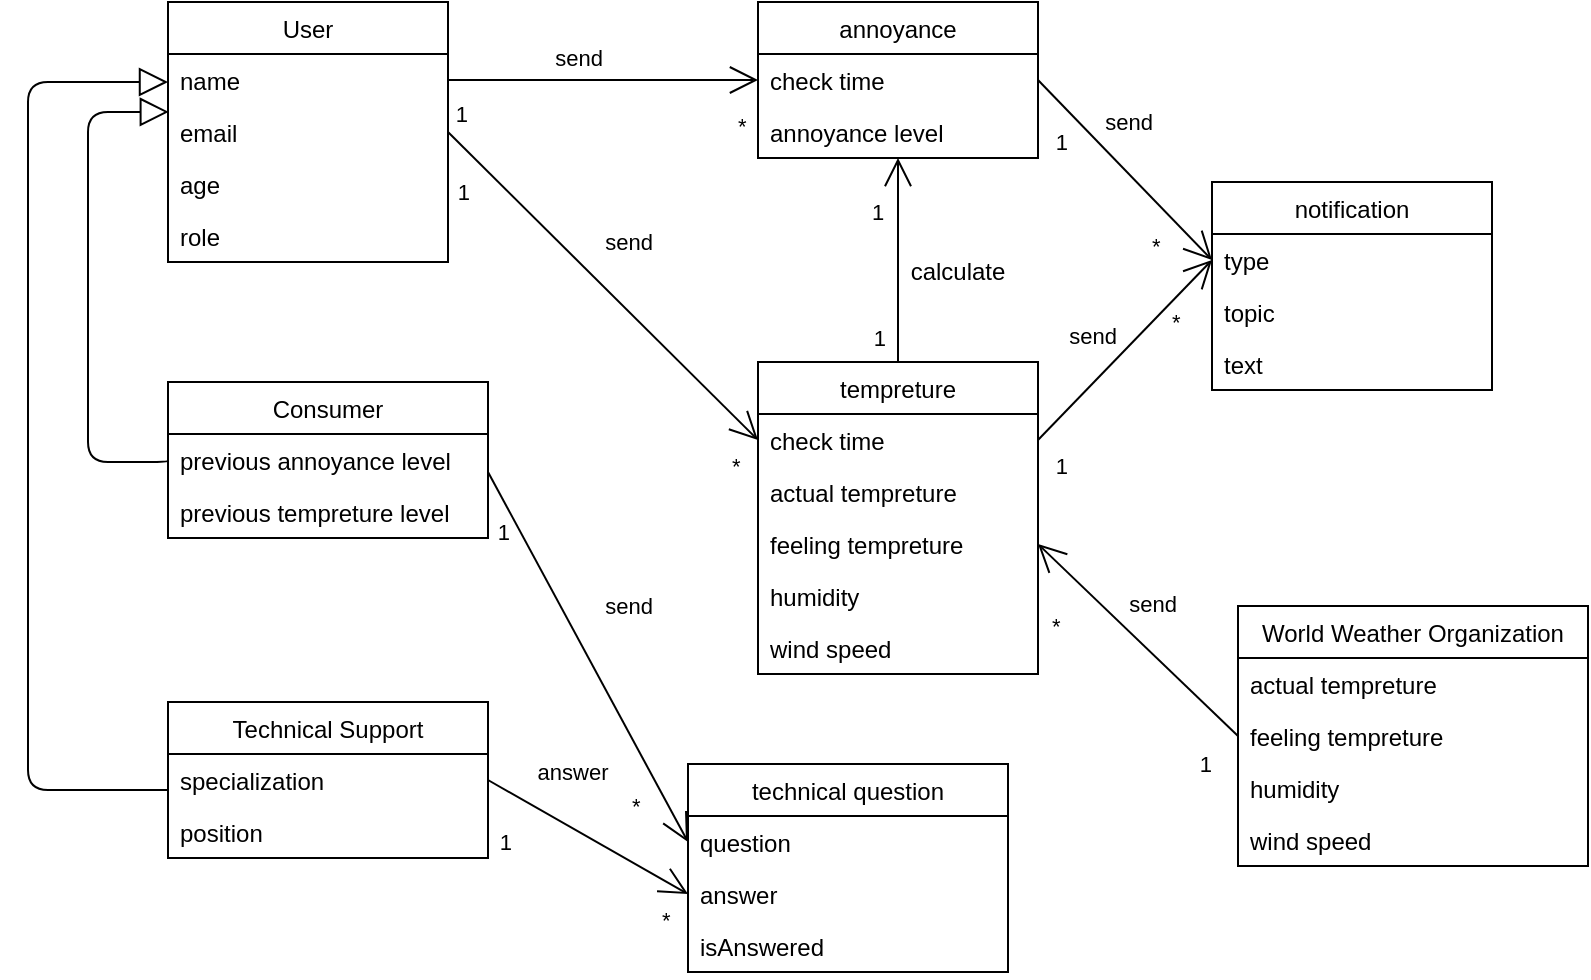 <mxfile version="22.0.4" type="device">
  <diagram id="mCyr1kptdM3YggUfpTlr" name="Page-1">
    <mxGraphModel dx="1393" dy="1978" grid="1" gridSize="10" guides="1" tooltips="1" connect="1" arrows="1" fold="1" page="1" pageScale="1" pageWidth="850" pageHeight="1100" math="0" shadow="0">
      <root>
        <mxCell id="0" />
        <mxCell id="1" parent="0" />
        <mxCell id="RMtQjLJvcsIaxz_irh20-2" value="User" style="swimlane;fontStyle=0;childLayout=stackLayout;horizontal=1;startSize=26;fillColor=none;horizontalStack=0;resizeParent=1;resizeParentMax=0;resizeLast=0;collapsible=1;marginBottom=0;" parent="1" vertex="1">
          <mxGeometry x="280" y="-970" width="140" height="130" as="geometry">
            <mxRectangle x="280" y="-970" width="70" height="30" as="alternateBounds" />
          </mxGeometry>
        </mxCell>
        <mxCell id="RMtQjLJvcsIaxz_irh20-3" value="name" style="text;strokeColor=none;fillColor=none;align=left;verticalAlign=top;spacingLeft=4;spacingRight=4;overflow=hidden;rotatable=0;points=[[0,0.5],[1,0.5]];portConstraint=eastwest;" parent="RMtQjLJvcsIaxz_irh20-2" vertex="1">
          <mxGeometry y="26" width="140" height="26" as="geometry" />
        </mxCell>
        <mxCell id="RMtQjLJvcsIaxz_irh20-4" value="email" style="text;strokeColor=none;fillColor=none;align=left;verticalAlign=top;spacingLeft=4;spacingRight=4;overflow=hidden;rotatable=0;points=[[0,0.5],[1,0.5]];portConstraint=eastwest;" parent="RMtQjLJvcsIaxz_irh20-2" vertex="1">
          <mxGeometry y="52" width="140" height="26" as="geometry" />
        </mxCell>
        <mxCell id="RMtQjLJvcsIaxz_irh20-5" value="age" style="text;strokeColor=none;fillColor=none;align=left;verticalAlign=top;spacingLeft=4;spacingRight=4;overflow=hidden;rotatable=0;points=[[0,0.5],[1,0.5]];portConstraint=eastwest;" parent="RMtQjLJvcsIaxz_irh20-2" vertex="1">
          <mxGeometry y="78" width="140" height="26" as="geometry" />
        </mxCell>
        <mxCell id="RMtQjLJvcsIaxz_irh20-6" value="role" style="text;strokeColor=none;fillColor=none;align=left;verticalAlign=top;spacingLeft=4;spacingRight=4;overflow=hidden;rotatable=0;points=[[0,0.5],[1,0.5]];portConstraint=eastwest;" parent="RMtQjLJvcsIaxz_irh20-2" vertex="1">
          <mxGeometry y="104" width="140" height="26" as="geometry" />
        </mxCell>
        <mxCell id="RMtQjLJvcsIaxz_irh20-8" value="annoyance" style="swimlane;fontStyle=0;childLayout=stackLayout;horizontal=1;startSize=26;fillColor=none;horizontalStack=0;resizeParent=1;resizeParentMax=0;resizeLast=0;collapsible=1;marginBottom=0;" parent="1" vertex="1">
          <mxGeometry x="575" y="-970" width="140" height="78" as="geometry">
            <mxRectangle x="520" y="-940" width="100" height="30" as="alternateBounds" />
          </mxGeometry>
        </mxCell>
        <mxCell id="RMtQjLJvcsIaxz_irh20-9" value="check time" style="text;strokeColor=none;fillColor=none;align=left;verticalAlign=top;spacingLeft=4;spacingRight=4;overflow=hidden;rotatable=0;points=[[0,0.5],[1,0.5]];portConstraint=eastwest;" parent="RMtQjLJvcsIaxz_irh20-8" vertex="1">
          <mxGeometry y="26" width="140" height="26" as="geometry" />
        </mxCell>
        <mxCell id="on-PZeMUi1xkSiczZd_k-5" value="annoyance level" style="text;strokeColor=none;fillColor=none;align=left;verticalAlign=top;spacingLeft=4;spacingRight=4;overflow=hidden;rotatable=0;points=[[0,0.5],[1,0.5]];portConstraint=eastwest;" parent="RMtQjLJvcsIaxz_irh20-8" vertex="1">
          <mxGeometry y="52" width="140" height="26" as="geometry" />
        </mxCell>
        <mxCell id="RMtQjLJvcsIaxz_irh20-15" value="Consumer" style="swimlane;fontStyle=0;childLayout=stackLayout;horizontal=1;startSize=26;fillColor=none;horizontalStack=0;resizeParent=1;resizeParentMax=0;resizeLast=0;collapsible=1;marginBottom=0;" parent="1" vertex="1">
          <mxGeometry x="280" y="-780" width="160" height="78" as="geometry" />
        </mxCell>
        <mxCell id="on-PZeMUi1xkSiczZd_k-28" value="previous annoyance level" style="text;strokeColor=none;fillColor=none;align=left;verticalAlign=top;spacingLeft=4;spacingRight=4;overflow=hidden;rotatable=0;points=[[0,0.5],[1,0.5]];portConstraint=eastwest;" parent="RMtQjLJvcsIaxz_irh20-15" vertex="1">
          <mxGeometry y="26" width="160" height="26" as="geometry" />
        </mxCell>
        <mxCell id="on-PZeMUi1xkSiczZd_k-29" value="previous tempreture level" style="text;strokeColor=none;fillColor=none;align=left;verticalAlign=top;spacingLeft=4;spacingRight=4;overflow=hidden;rotatable=0;points=[[0,0.5],[1,0.5]];portConstraint=eastwest;" parent="RMtQjLJvcsIaxz_irh20-15" vertex="1">
          <mxGeometry y="52" width="160" height="26" as="geometry" />
        </mxCell>
        <mxCell id="RMtQjLJvcsIaxz_irh20-18" value="" style="endArrow=none;html=1;startSize=12;startArrow=block;startFill=0;exitX=0.003;exitY=0.115;exitDx=0;exitDy=0;exitPerimeter=0;edgeStyle=orthogonalEdgeStyle;entryX=0;entryY=0.5;entryDx=0;entryDy=0;" parent="1" source="RMtQjLJvcsIaxz_irh20-4" target="RMtQjLJvcsIaxz_irh20-15" edge="1">
          <mxGeometry relative="1" as="geometry">
            <mxPoint x="200" y="-840" as="sourcePoint" />
            <mxPoint x="240" y="-680" as="targetPoint" />
            <Array as="points">
              <mxPoint x="240" y="-915" />
              <mxPoint x="240" y="-740" />
            </Array>
          </mxGeometry>
        </mxCell>
        <mxCell id="RMtQjLJvcsIaxz_irh20-26" value="" style="endArrow=none;html=1;startSize=12;startArrow=open;startFill=0;entryX=1;entryY=0.5;entryDx=0;entryDy=0;exitX=0;exitY=0.5;exitDx=0;exitDy=0;" parent="1" source="RMtQjLJvcsIaxz_irh20-9" target="RMtQjLJvcsIaxz_irh20-3" edge="1">
          <mxGeometry relative="1" as="geometry">
            <mxPoint x="460.42" y="-960" as="sourcePoint" />
            <mxPoint x="460" y="-758.99" as="targetPoint" />
          </mxGeometry>
        </mxCell>
        <mxCell id="RMtQjLJvcsIaxz_irh20-27" value="*" style="edgeLabel;resizable=0;html=1;align=left;verticalAlign=bottom;" parent="RMtQjLJvcsIaxz_irh20-26" connectable="0" vertex="1">
          <mxGeometry x="-1" relative="1" as="geometry">
            <mxPoint x="-12" y="31" as="offset" />
          </mxGeometry>
        </mxCell>
        <mxCell id="RMtQjLJvcsIaxz_irh20-28" value="1" style="edgeLabel;resizable=0;html=1;align=right;verticalAlign=bottom;" parent="RMtQjLJvcsIaxz_irh20-26" connectable="0" vertex="1">
          <mxGeometry x="1" relative="1" as="geometry">
            <mxPoint x="10" y="25" as="offset" />
          </mxGeometry>
        </mxCell>
        <mxCell id="RMtQjLJvcsIaxz_irh20-30" value="send" style="edgeLabel;html=1;align=center;verticalAlign=middle;resizable=0;points=[];" parent="RMtQjLJvcsIaxz_irh20-26" vertex="1" connectable="0">
          <mxGeometry x="0.17" y="2" relative="1" as="geometry">
            <mxPoint y="-13" as="offset" />
          </mxGeometry>
        </mxCell>
        <mxCell id="on-PZeMUi1xkSiczZd_k-21" value="tempreture" style="swimlane;fontStyle=0;childLayout=stackLayout;horizontal=1;startSize=26;fillColor=none;horizontalStack=0;resizeParent=1;resizeParentMax=0;resizeLast=0;collapsible=1;marginBottom=0;" parent="1" vertex="1">
          <mxGeometry x="575" y="-790" width="140" height="156" as="geometry">
            <mxRectangle x="520" y="-940" width="100" height="30" as="alternateBounds" />
          </mxGeometry>
        </mxCell>
        <mxCell id="on-PZeMUi1xkSiczZd_k-22" value="check time" style="text;strokeColor=none;fillColor=none;align=left;verticalAlign=top;spacingLeft=4;spacingRight=4;overflow=hidden;rotatable=0;points=[[0,0.5],[1,0.5]];portConstraint=eastwest;" parent="on-PZeMUi1xkSiczZd_k-21" vertex="1">
          <mxGeometry y="26" width="140" height="26" as="geometry" />
        </mxCell>
        <mxCell id="on-PZeMUi1xkSiczZd_k-23" value="actual tempreture" style="text;strokeColor=none;fillColor=none;align=left;verticalAlign=top;spacingLeft=4;spacingRight=4;overflow=hidden;rotatable=0;points=[[0,0.5],[1,0.5]];portConstraint=eastwest;" parent="on-PZeMUi1xkSiczZd_k-21" vertex="1">
          <mxGeometry y="52" width="140" height="26" as="geometry" />
        </mxCell>
        <mxCell id="mB4jdyPRa3ee71fcsnOd-5" value="feeling tempreture" style="text;strokeColor=none;fillColor=none;align=left;verticalAlign=top;spacingLeft=4;spacingRight=4;overflow=hidden;rotatable=0;points=[[0,0.5],[1,0.5]];portConstraint=eastwest;" parent="on-PZeMUi1xkSiczZd_k-21" vertex="1">
          <mxGeometry y="78" width="140" height="26" as="geometry" />
        </mxCell>
        <mxCell id="mB4jdyPRa3ee71fcsnOd-6" value="humidity" style="text;strokeColor=none;fillColor=none;align=left;verticalAlign=top;spacingLeft=4;spacingRight=4;overflow=hidden;rotatable=0;points=[[0,0.5],[1,0.5]];portConstraint=eastwest;" parent="on-PZeMUi1xkSiczZd_k-21" vertex="1">
          <mxGeometry y="104" width="140" height="26" as="geometry" />
        </mxCell>
        <mxCell id="mB4jdyPRa3ee71fcsnOd-7" value="wind speed" style="text;strokeColor=none;fillColor=none;align=left;verticalAlign=top;spacingLeft=4;spacingRight=4;overflow=hidden;rotatable=0;points=[[0,0.5],[1,0.5]];portConstraint=eastwest;" parent="on-PZeMUi1xkSiczZd_k-21" vertex="1">
          <mxGeometry y="130" width="140" height="26" as="geometry" />
        </mxCell>
        <mxCell id="on-PZeMUi1xkSiczZd_k-36" value="send" style="edgeLabel;html=1;align=center;verticalAlign=middle;resizable=0;points=[];" parent="1" vertex="1" connectable="0">
          <mxGeometry x="510" y="-850" as="geometry" />
        </mxCell>
        <mxCell id="on-PZeMUi1xkSiczZd_k-38" value="" style="endArrow=none;html=1;startSize=12;startArrow=open;startFill=0;entryX=0.5;entryY=0;entryDx=0;entryDy=0;" parent="1" source="on-PZeMUi1xkSiczZd_k-5" target="on-PZeMUi1xkSiczZd_k-21" edge="1">
          <mxGeometry relative="1" as="geometry">
            <mxPoint x="585" y="-921" as="sourcePoint" />
            <mxPoint x="485" y="-921" as="targetPoint" />
          </mxGeometry>
        </mxCell>
        <mxCell id="on-PZeMUi1xkSiczZd_k-39" value="1" style="edgeLabel;resizable=0;html=1;align=left;verticalAlign=bottom;" parent="on-PZeMUi1xkSiczZd_k-38" connectable="0" vertex="1">
          <mxGeometry x="-1" relative="1" as="geometry">
            <mxPoint x="-15" y="35" as="offset" />
          </mxGeometry>
        </mxCell>
        <mxCell id="on-PZeMUi1xkSiczZd_k-40" value="1" style="edgeLabel;resizable=0;html=1;align=right;verticalAlign=bottom;" parent="on-PZeMUi1xkSiczZd_k-38" connectable="0" vertex="1">
          <mxGeometry x="1" relative="1" as="geometry">
            <mxPoint x="-6" y="-4" as="offset" />
          </mxGeometry>
        </mxCell>
        <mxCell id="on-PZeMUi1xkSiczZd_k-42" value="calculate" style="text;html=1;strokeColor=none;fillColor=none;align=center;verticalAlign=middle;whiteSpace=wrap;rounded=0;" parent="1" vertex="1">
          <mxGeometry x="645" y="-850" width="60" height="30" as="geometry" />
        </mxCell>
        <mxCell id="on-PZeMUi1xkSiczZd_k-46" value="" style="endArrow=none;html=1;startSize=12;startArrow=open;startFill=0;entryX=1;entryY=0.5;entryDx=0;entryDy=0;exitX=0;exitY=0.5;exitDx=0;exitDy=0;" parent="1" source="on-PZeMUi1xkSiczZd_k-22" target="RMtQjLJvcsIaxz_irh20-4" edge="1">
          <mxGeometry relative="1" as="geometry">
            <mxPoint x="600" y="-882" as="sourcePoint" />
            <mxPoint x="600" y="-780" as="targetPoint" />
          </mxGeometry>
        </mxCell>
        <mxCell id="on-PZeMUi1xkSiczZd_k-47" value="*" style="edgeLabel;resizable=0;html=1;align=left;verticalAlign=bottom;" parent="on-PZeMUi1xkSiczZd_k-46" connectable="0" vertex="1">
          <mxGeometry x="-1" relative="1" as="geometry">
            <mxPoint x="-15" y="21" as="offset" />
          </mxGeometry>
        </mxCell>
        <mxCell id="on-PZeMUi1xkSiczZd_k-48" value="1" style="edgeLabel;resizable=0;html=1;align=right;verticalAlign=bottom;" parent="on-PZeMUi1xkSiczZd_k-46" connectable="0" vertex="1">
          <mxGeometry x="1" relative="1" as="geometry">
            <mxPoint x="12" y="39" as="offset" />
          </mxGeometry>
        </mxCell>
        <mxCell id="on-PZeMUi1xkSiczZd_k-66" value="notification" style="swimlane;fontStyle=0;childLayout=stackLayout;horizontal=1;startSize=26;fillColor=none;horizontalStack=0;resizeParent=1;resizeParentMax=0;resizeLast=0;collapsible=1;marginBottom=0;" parent="1" vertex="1">
          <mxGeometry x="802" y="-880" width="140" height="104" as="geometry">
            <mxRectangle x="520" y="-940" width="100" height="30" as="alternateBounds" />
          </mxGeometry>
        </mxCell>
        <mxCell id="on-PZeMUi1xkSiczZd_k-67" value="type" style="text;strokeColor=none;fillColor=none;align=left;verticalAlign=top;spacingLeft=4;spacingRight=4;overflow=hidden;rotatable=0;points=[[0,0.5],[1,0.5]];portConstraint=eastwest;" parent="on-PZeMUi1xkSiczZd_k-66" vertex="1">
          <mxGeometry y="26" width="140" height="26" as="geometry" />
        </mxCell>
        <mxCell id="-ewTBlvKlkQaXbtiI5r8-1" value="topic" style="text;strokeColor=none;fillColor=none;align=left;verticalAlign=top;spacingLeft=4;spacingRight=4;overflow=hidden;rotatable=0;points=[[0,0.5],[1,0.5]];portConstraint=eastwest;" parent="on-PZeMUi1xkSiczZd_k-66" vertex="1">
          <mxGeometry y="52" width="140" height="26" as="geometry" />
        </mxCell>
        <mxCell id="on-PZeMUi1xkSiczZd_k-68" value="text" style="text;strokeColor=none;fillColor=none;align=left;verticalAlign=top;spacingLeft=4;spacingRight=4;overflow=hidden;rotatable=0;points=[[0,0.5],[1,0.5]];portConstraint=eastwest;" parent="on-PZeMUi1xkSiczZd_k-66" vertex="1">
          <mxGeometry y="78" width="140" height="26" as="geometry" />
        </mxCell>
        <mxCell id="on-PZeMUi1xkSiczZd_k-71" value="" style="endArrow=none;html=1;startSize=12;startArrow=open;startFill=0;entryX=1;entryY=0.5;entryDx=0;entryDy=0;exitX=0;exitY=0.5;exitDx=0;exitDy=0;" parent="1" source="on-PZeMUi1xkSiczZd_k-67" target="RMtQjLJvcsIaxz_irh20-9" edge="1">
          <mxGeometry relative="1" as="geometry">
            <mxPoint x="875" y="-776" as="sourcePoint" />
            <mxPoint x="720" y="-930" as="targetPoint" />
          </mxGeometry>
        </mxCell>
        <mxCell id="on-PZeMUi1xkSiczZd_k-75" value="*" style="edgeLabel;resizable=0;html=1;align=left;verticalAlign=bottom;" parent="1" connectable="0" vertex="1">
          <mxGeometry x="770" y="-840" as="geometry" />
        </mxCell>
        <mxCell id="on-PZeMUi1xkSiczZd_k-76" value="" style="endArrow=none;html=1;startSize=12;startArrow=open;startFill=0;entryX=1;entryY=0.5;entryDx=0;entryDy=0;exitX=0;exitY=0.5;exitDx=0;exitDy=0;" parent="1" source="on-PZeMUi1xkSiczZd_k-67" target="on-PZeMUi1xkSiczZd_k-22" edge="1">
          <mxGeometry relative="1" as="geometry">
            <mxPoint x="812" y="-831" as="sourcePoint" />
            <mxPoint x="725" y="-921" as="targetPoint" />
          </mxGeometry>
        </mxCell>
        <mxCell id="on-PZeMUi1xkSiczZd_k-80" value="*" style="edgeLabel;resizable=0;html=1;align=left;verticalAlign=bottom;" parent="1" connectable="0" vertex="1">
          <mxGeometry x="780" y="-802" as="geometry" />
        </mxCell>
        <mxCell id="on-PZeMUi1xkSiczZd_k-81" value="1" style="edgeLabel;resizable=0;html=1;align=right;verticalAlign=bottom;" parent="1" connectable="0" vertex="1">
          <mxGeometry x="730" y="-730" as="geometry" />
        </mxCell>
        <mxCell id="on-PZeMUi1xkSiczZd_k-84" value="1" style="edgeLabel;resizable=0;html=1;align=right;verticalAlign=bottom;" parent="1" connectable="0" vertex="1">
          <mxGeometry x="730" y="-892" as="geometry" />
        </mxCell>
        <mxCell id="on-PZeMUi1xkSiczZd_k-85" value="send" style="edgeLabel;html=1;align=center;verticalAlign=middle;resizable=0;points=[];" parent="1" vertex="1" connectable="0">
          <mxGeometry x="760" y="-910" as="geometry" />
        </mxCell>
        <mxCell id="on-PZeMUi1xkSiczZd_k-86" value="send" style="edgeLabel;html=1;align=center;verticalAlign=middle;resizable=0;points=[];" parent="1" vertex="1" connectable="0">
          <mxGeometry x="740" y="-802" as="geometry">
            <mxPoint x="2" y="-1" as="offset" />
          </mxGeometry>
        </mxCell>
        <mxCell id="mB4jdyPRa3ee71fcsnOd-1" value="Technical Support" style="swimlane;fontStyle=0;childLayout=stackLayout;horizontal=1;startSize=26;fillColor=none;horizontalStack=0;resizeParent=1;resizeParentMax=0;resizeLast=0;collapsible=1;marginBottom=0;" parent="1" vertex="1">
          <mxGeometry x="280" y="-620" width="160" height="78" as="geometry" />
        </mxCell>
        <mxCell id="mB4jdyPRa3ee71fcsnOd-2" value="specialization" style="text;strokeColor=none;fillColor=none;align=left;verticalAlign=top;spacingLeft=4;spacingRight=4;overflow=hidden;rotatable=0;points=[[0,0.5],[1,0.5]];portConstraint=eastwest;" parent="mB4jdyPRa3ee71fcsnOd-1" vertex="1">
          <mxGeometry y="26" width="160" height="26" as="geometry" />
        </mxCell>
        <mxCell id="mB4jdyPRa3ee71fcsnOd-3" value="position" style="text;strokeColor=none;fillColor=none;align=left;verticalAlign=top;spacingLeft=4;spacingRight=4;overflow=hidden;rotatable=0;points=[[0,0.5],[1,0.5]];portConstraint=eastwest;" parent="mB4jdyPRa3ee71fcsnOd-1" vertex="1">
          <mxGeometry y="52" width="160" height="26" as="geometry" />
        </mxCell>
        <mxCell id="mB4jdyPRa3ee71fcsnOd-4" value="" style="endArrow=none;html=1;startSize=12;startArrow=block;startFill=0;edgeStyle=orthogonalEdgeStyle;entryX=0;entryY=0.5;entryDx=0;entryDy=0;" parent="1" edge="1">
          <mxGeometry relative="1" as="geometry">
            <mxPoint x="280" y="-930" as="sourcePoint" />
            <mxPoint x="280" y="-576" as="targetPoint" />
            <Array as="points">
              <mxPoint x="210" y="-930" />
              <mxPoint x="210" y="-576" />
            </Array>
          </mxGeometry>
        </mxCell>
        <mxCell id="mB4jdyPRa3ee71fcsnOd-9" value="World Weather Organization" style="swimlane;fontStyle=0;childLayout=stackLayout;horizontal=1;startSize=26;fillColor=none;horizontalStack=0;resizeParent=1;resizeParentMax=0;resizeLast=0;collapsible=1;marginBottom=0;" parent="1" vertex="1">
          <mxGeometry x="815" y="-668" width="175" height="130" as="geometry">
            <mxRectangle x="520" y="-940" width="100" height="30" as="alternateBounds" />
          </mxGeometry>
        </mxCell>
        <mxCell id="mB4jdyPRa3ee71fcsnOd-11" value="actual tempreture" style="text;strokeColor=none;fillColor=none;align=left;verticalAlign=top;spacingLeft=4;spacingRight=4;overflow=hidden;rotatable=0;points=[[0,0.5],[1,0.5]];portConstraint=eastwest;" parent="mB4jdyPRa3ee71fcsnOd-9" vertex="1">
          <mxGeometry y="26" width="175" height="26" as="geometry" />
        </mxCell>
        <mxCell id="mB4jdyPRa3ee71fcsnOd-12" value="feeling tempreture" style="text;strokeColor=none;fillColor=none;align=left;verticalAlign=top;spacingLeft=4;spacingRight=4;overflow=hidden;rotatable=0;points=[[0,0.5],[1,0.5]];portConstraint=eastwest;" parent="mB4jdyPRa3ee71fcsnOd-9" vertex="1">
          <mxGeometry y="52" width="175" height="26" as="geometry" />
        </mxCell>
        <mxCell id="mB4jdyPRa3ee71fcsnOd-13" value="humidity" style="text;strokeColor=none;fillColor=none;align=left;verticalAlign=top;spacingLeft=4;spacingRight=4;overflow=hidden;rotatable=0;points=[[0,0.5],[1,0.5]];portConstraint=eastwest;" parent="mB4jdyPRa3ee71fcsnOd-9" vertex="1">
          <mxGeometry y="78" width="175" height="26" as="geometry" />
        </mxCell>
        <mxCell id="mB4jdyPRa3ee71fcsnOd-14" value="wind speed" style="text;strokeColor=none;fillColor=none;align=left;verticalAlign=top;spacingLeft=4;spacingRight=4;overflow=hidden;rotatable=0;points=[[0,0.5],[1,0.5]];portConstraint=eastwest;" parent="mB4jdyPRa3ee71fcsnOd-9" vertex="1">
          <mxGeometry y="104" width="175" height="26" as="geometry" />
        </mxCell>
        <mxCell id="mB4jdyPRa3ee71fcsnOd-19" value="" style="endArrow=none;html=1;startSize=12;startArrow=open;startFill=0;entryX=0;entryY=0.5;entryDx=0;entryDy=0;exitX=1;exitY=0.5;exitDx=0;exitDy=0;" parent="1" source="mB4jdyPRa3ee71fcsnOd-5" target="mB4jdyPRa3ee71fcsnOd-12" edge="1">
          <mxGeometry relative="1" as="geometry">
            <mxPoint x="812" y="-831" as="sourcePoint" />
            <mxPoint x="725" y="-741" as="targetPoint" />
          </mxGeometry>
        </mxCell>
        <mxCell id="mB4jdyPRa3ee71fcsnOd-20" value="1" style="edgeLabel;resizable=0;html=1;align=right;verticalAlign=bottom;" parent="1" connectable="0" vertex="1">
          <mxGeometry x="802" y="-581" as="geometry" />
        </mxCell>
        <mxCell id="mB4jdyPRa3ee71fcsnOd-21" value="*" style="edgeLabel;resizable=0;html=1;align=left;verticalAlign=bottom;" parent="1" connectable="0" vertex="1">
          <mxGeometry x="720" y="-650" as="geometry" />
        </mxCell>
        <mxCell id="mB4jdyPRa3ee71fcsnOd-22" value="send" style="edgeLabel;html=1;align=center;verticalAlign=middle;resizable=0;points=[];" parent="1" vertex="1" connectable="0">
          <mxGeometry x="770" y="-668" as="geometry">
            <mxPoint x="2" y="-1" as="offset" />
          </mxGeometry>
        </mxCell>
        <mxCell id="mB4jdyPRa3ee71fcsnOd-23" value="technical question" style="swimlane;fontStyle=0;childLayout=stackLayout;horizontal=1;startSize=26;fillColor=none;horizontalStack=0;resizeParent=1;resizeParentMax=0;resizeLast=0;collapsible=1;marginBottom=0;" parent="1" vertex="1">
          <mxGeometry x="540" y="-589" width="160" height="104" as="geometry" />
        </mxCell>
        <mxCell id="mB4jdyPRa3ee71fcsnOd-24" value="question" style="text;strokeColor=none;fillColor=none;align=left;verticalAlign=top;spacingLeft=4;spacingRight=4;overflow=hidden;rotatable=0;points=[[0,0.5],[1,0.5]];portConstraint=eastwest;" parent="mB4jdyPRa3ee71fcsnOd-23" vertex="1">
          <mxGeometry y="26" width="160" height="26" as="geometry" />
        </mxCell>
        <mxCell id="mB4jdyPRa3ee71fcsnOd-25" value="answer" style="text;strokeColor=none;fillColor=none;align=left;verticalAlign=top;spacingLeft=4;spacingRight=4;overflow=hidden;rotatable=0;points=[[0,0.5],[1,0.5]];portConstraint=eastwest;" parent="mB4jdyPRa3ee71fcsnOd-23" vertex="1">
          <mxGeometry y="52" width="160" height="26" as="geometry" />
        </mxCell>
        <mxCell id="ftdKg5cN9wk5RRMm_362-1" value="isAnswered" style="text;strokeColor=none;fillColor=none;align=left;verticalAlign=top;spacingLeft=4;spacingRight=4;overflow=hidden;rotatable=0;points=[[0,0.5],[1,0.5]];portConstraint=eastwest;" vertex="1" parent="mB4jdyPRa3ee71fcsnOd-23">
          <mxGeometry y="78" width="160" height="26" as="geometry" />
        </mxCell>
        <mxCell id="mB4jdyPRa3ee71fcsnOd-26" value="" style="endArrow=none;html=1;startSize=12;startArrow=open;startFill=0;entryX=1;entryY=0.5;entryDx=0;entryDy=0;exitX=0;exitY=0.5;exitDx=0;exitDy=0;" parent="1" source="mB4jdyPRa3ee71fcsnOd-24" edge="1">
          <mxGeometry relative="1" as="geometry">
            <mxPoint x="595" y="-581" as="sourcePoint" />
            <mxPoint x="440" y="-735" as="targetPoint" />
          </mxGeometry>
        </mxCell>
        <mxCell id="mB4jdyPRa3ee71fcsnOd-27" value="*" style="edgeLabel;resizable=0;html=1;align=left;verticalAlign=bottom;" parent="mB4jdyPRa3ee71fcsnOd-26" connectable="0" vertex="1">
          <mxGeometry x="-1" relative="1" as="geometry">
            <mxPoint x="-30" y="-10" as="offset" />
          </mxGeometry>
        </mxCell>
        <mxCell id="mB4jdyPRa3ee71fcsnOd-28" value="1" style="edgeLabel;resizable=0;html=1;align=right;verticalAlign=bottom;" parent="mB4jdyPRa3ee71fcsnOd-26" connectable="0" vertex="1">
          <mxGeometry x="1" relative="1" as="geometry">
            <mxPoint x="12" y="39" as="offset" />
          </mxGeometry>
        </mxCell>
        <mxCell id="mB4jdyPRa3ee71fcsnOd-29" value="" style="endArrow=none;html=1;startSize=12;startArrow=open;startFill=0;entryX=1;entryY=0.5;entryDx=0;entryDy=0;exitX=0;exitY=0.5;exitDx=0;exitDy=0;" parent="1" source="mB4jdyPRa3ee71fcsnOd-25" target="mB4jdyPRa3ee71fcsnOd-2" edge="1">
          <mxGeometry relative="1" as="geometry">
            <mxPoint x="540" y="-550" as="sourcePoint" />
            <mxPoint x="440" y="-885" as="targetPoint" />
          </mxGeometry>
        </mxCell>
        <mxCell id="mB4jdyPRa3ee71fcsnOd-30" value="*" style="edgeLabel;resizable=0;html=1;align=left;verticalAlign=bottom;" parent="mB4jdyPRa3ee71fcsnOd-29" connectable="0" vertex="1">
          <mxGeometry x="-1" relative="1" as="geometry">
            <mxPoint x="-15" y="21" as="offset" />
          </mxGeometry>
        </mxCell>
        <mxCell id="mB4jdyPRa3ee71fcsnOd-31" value="1" style="edgeLabel;resizable=0;html=1;align=right;verticalAlign=bottom;" parent="mB4jdyPRa3ee71fcsnOd-29" connectable="0" vertex="1">
          <mxGeometry x="1" relative="1" as="geometry">
            <mxPoint x="12" y="39" as="offset" />
          </mxGeometry>
        </mxCell>
        <mxCell id="mB4jdyPRa3ee71fcsnOd-32" value="send" style="edgeLabel;html=1;align=center;verticalAlign=middle;resizable=0;points=[];" parent="1" vertex="1" connectable="0">
          <mxGeometry x="510" y="-668" as="geometry" />
        </mxCell>
        <mxCell id="mB4jdyPRa3ee71fcsnOd-33" value="answer" style="edgeLabel;html=1;align=center;verticalAlign=middle;resizable=0;points=[];" parent="1" vertex="1" connectable="0">
          <mxGeometry x="540" y="-835" as="geometry">
            <mxPoint x="-58" y="250" as="offset" />
          </mxGeometry>
        </mxCell>
      </root>
    </mxGraphModel>
  </diagram>
</mxfile>
